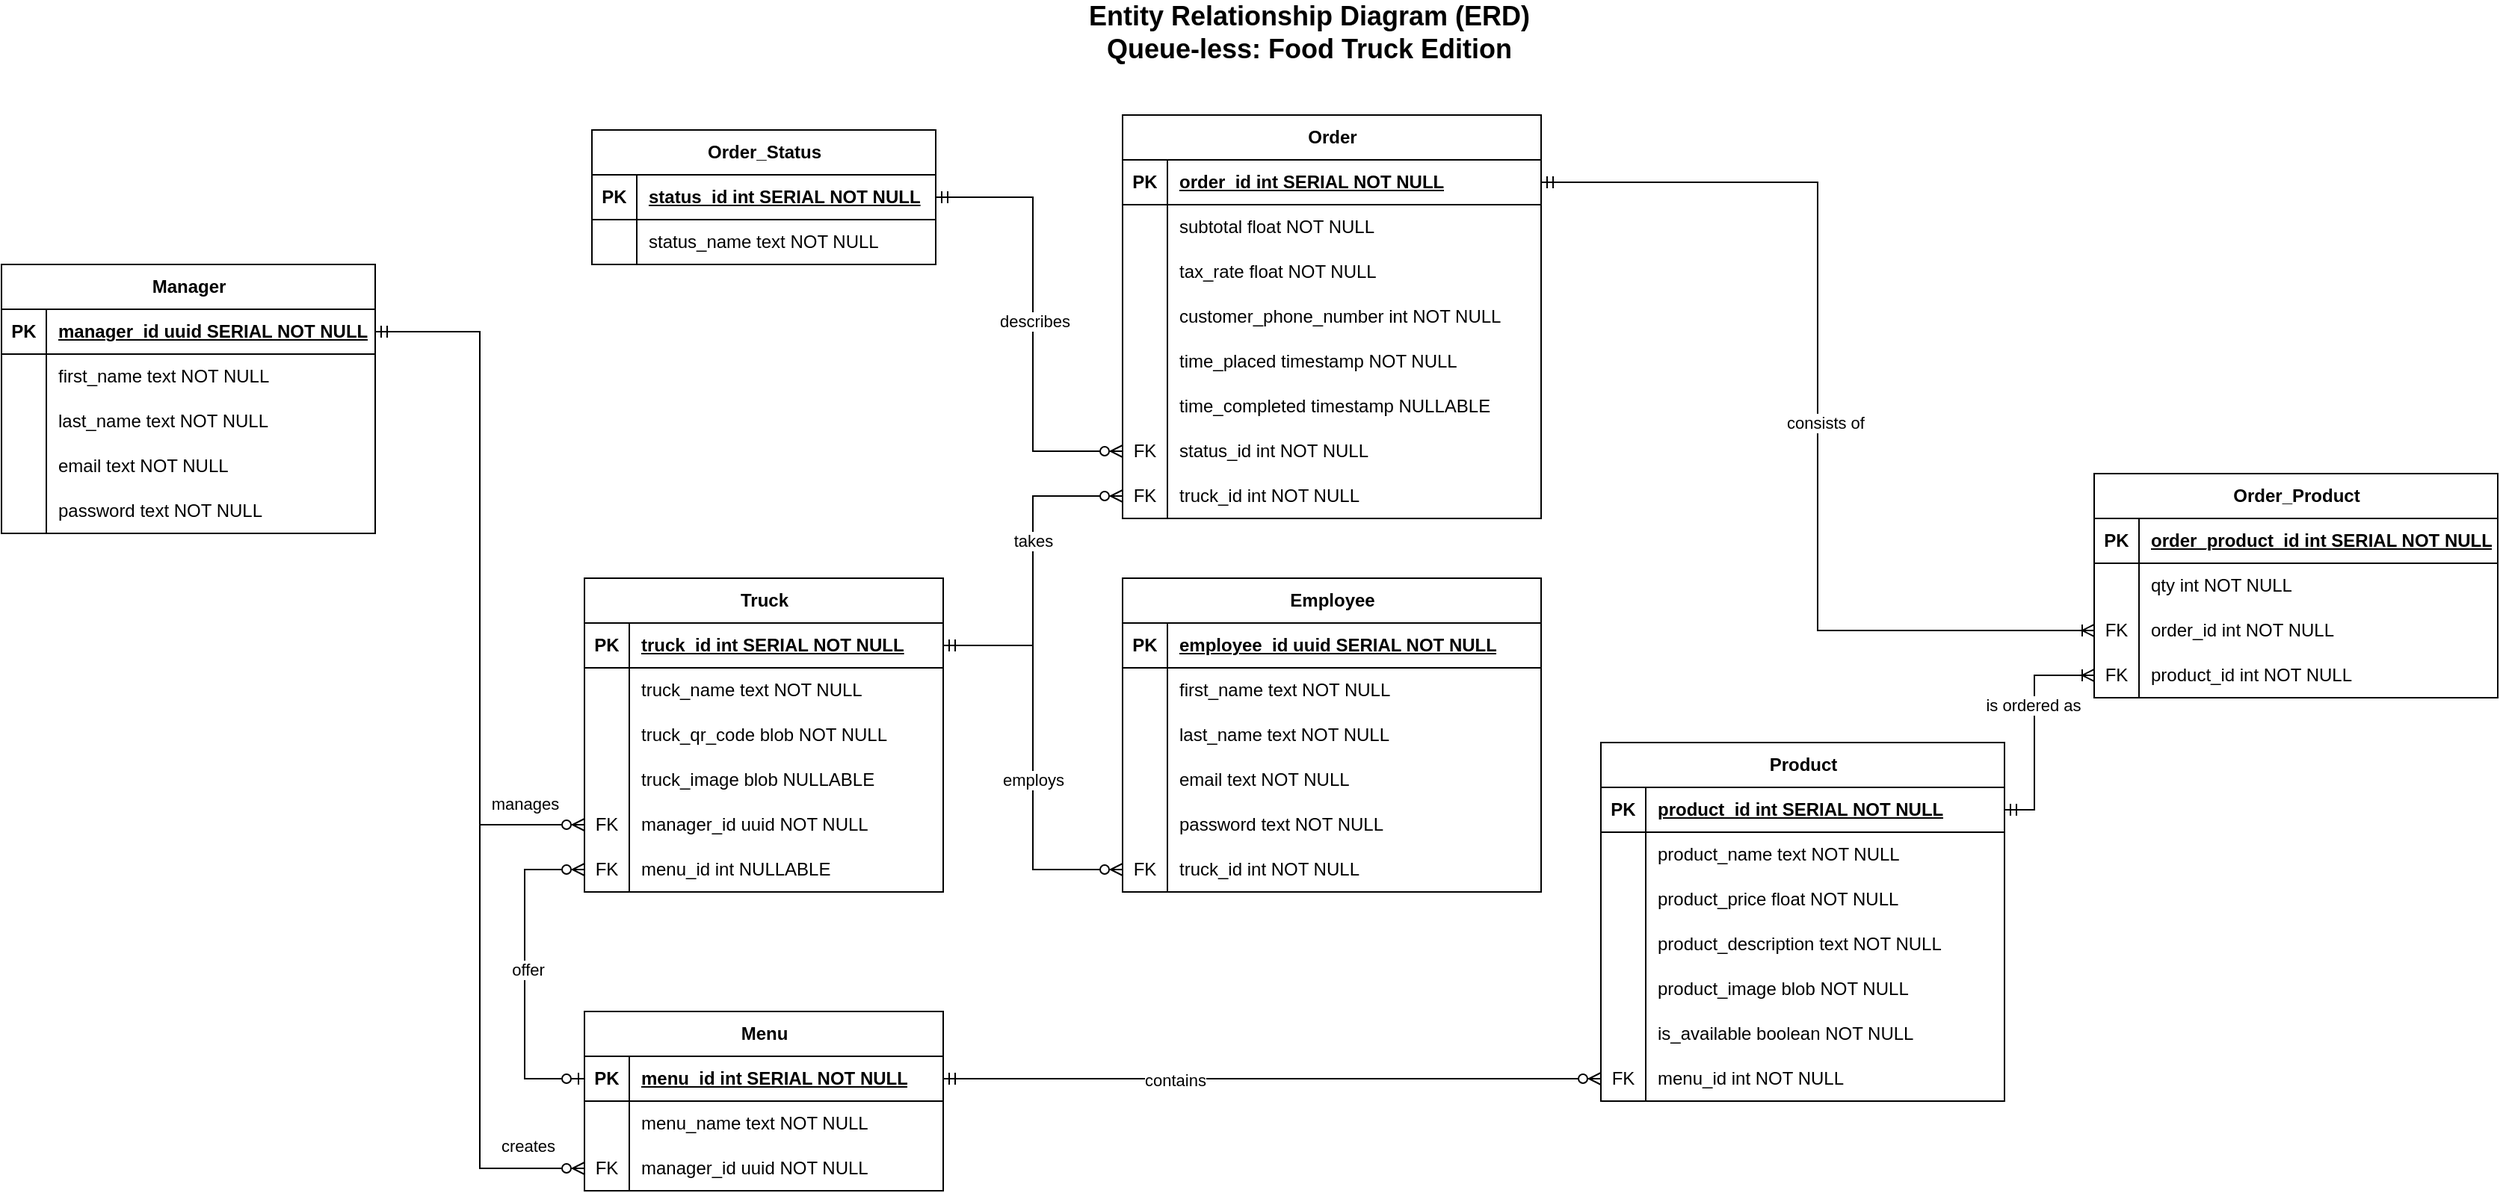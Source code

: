 <mxfile version="26.1.0">
  <diagram name="Page-1" id="91c2gZKChAutTJY_4WgP">
    <mxGraphModel dx="2037" dy="1067" grid="1" gridSize="10" guides="1" tooltips="1" connect="1" arrows="1" fold="1" page="1" pageScale="1" pageWidth="850" pageHeight="1100" math="0" shadow="0">
      <root>
        <mxCell id="0" />
        <mxCell id="1" parent="0" />
        <mxCell id="3mzDIvuT4F_fhsDR2-px-14" value="Truck" style="shape=table;startSize=30;container=1;collapsible=1;childLayout=tableLayout;fixedRows=1;rowLines=0;fontStyle=1;align=center;resizeLast=1;html=1;" parent="1" vertex="1">
          <mxGeometry x="400" y="550" width="240" height="210" as="geometry" />
        </mxCell>
        <mxCell id="3mzDIvuT4F_fhsDR2-px-15" value="" style="shape=tableRow;horizontal=0;startSize=0;swimlaneHead=0;swimlaneBody=0;fillColor=none;collapsible=0;dropTarget=0;points=[[0,0.5],[1,0.5]];portConstraint=eastwest;top=0;left=0;right=0;bottom=1;" parent="3mzDIvuT4F_fhsDR2-px-14" vertex="1">
          <mxGeometry y="30" width="240" height="30" as="geometry" />
        </mxCell>
        <mxCell id="3mzDIvuT4F_fhsDR2-px-16" value="PK" style="shape=partialRectangle;connectable=0;fillColor=none;top=0;left=0;bottom=0;right=0;fontStyle=1;overflow=hidden;whiteSpace=wrap;html=1;" parent="3mzDIvuT4F_fhsDR2-px-15" vertex="1">
          <mxGeometry width="30" height="30" as="geometry">
            <mxRectangle width="30" height="30" as="alternateBounds" />
          </mxGeometry>
        </mxCell>
        <mxCell id="3mzDIvuT4F_fhsDR2-px-17" value="truck_id int SERIAL NOT NULL" style="shape=partialRectangle;connectable=0;fillColor=none;top=0;left=0;bottom=0;right=0;align=left;spacingLeft=6;fontStyle=5;overflow=hidden;whiteSpace=wrap;html=1;" parent="3mzDIvuT4F_fhsDR2-px-15" vertex="1">
          <mxGeometry x="30" width="210" height="30" as="geometry">
            <mxRectangle width="210" height="30" as="alternateBounds" />
          </mxGeometry>
        </mxCell>
        <mxCell id="3mzDIvuT4F_fhsDR2-px-18" value="" style="shape=tableRow;horizontal=0;startSize=0;swimlaneHead=0;swimlaneBody=0;fillColor=none;collapsible=0;dropTarget=0;points=[[0,0.5],[1,0.5]];portConstraint=eastwest;top=0;left=0;right=0;bottom=0;" parent="3mzDIvuT4F_fhsDR2-px-14" vertex="1">
          <mxGeometry y="60" width="240" height="30" as="geometry" />
        </mxCell>
        <mxCell id="3mzDIvuT4F_fhsDR2-px-19" value="" style="shape=partialRectangle;connectable=0;fillColor=none;top=0;left=0;bottom=0;right=0;editable=1;overflow=hidden;whiteSpace=wrap;html=1;" parent="3mzDIvuT4F_fhsDR2-px-18" vertex="1">
          <mxGeometry width="30" height="30" as="geometry">
            <mxRectangle width="30" height="30" as="alternateBounds" />
          </mxGeometry>
        </mxCell>
        <mxCell id="3mzDIvuT4F_fhsDR2-px-20" value="truck_name text NOT NULL" style="shape=partialRectangle;connectable=0;fillColor=none;top=0;left=0;bottom=0;right=0;align=left;spacingLeft=6;overflow=hidden;whiteSpace=wrap;html=1;" parent="3mzDIvuT4F_fhsDR2-px-18" vertex="1">
          <mxGeometry x="30" width="210" height="30" as="geometry">
            <mxRectangle width="210" height="30" as="alternateBounds" />
          </mxGeometry>
        </mxCell>
        <mxCell id="3mzDIvuT4F_fhsDR2-px-82" value="" style="shape=tableRow;horizontal=0;startSize=0;swimlaneHead=0;swimlaneBody=0;fillColor=none;collapsible=0;dropTarget=0;points=[[0,0.5],[1,0.5]];portConstraint=eastwest;top=0;left=0;right=0;bottom=0;" parent="3mzDIvuT4F_fhsDR2-px-14" vertex="1">
          <mxGeometry y="90" width="240" height="30" as="geometry" />
        </mxCell>
        <mxCell id="3mzDIvuT4F_fhsDR2-px-83" value="" style="shape=partialRectangle;connectable=0;fillColor=none;top=0;left=0;bottom=0;right=0;editable=1;overflow=hidden;whiteSpace=wrap;html=1;" parent="3mzDIvuT4F_fhsDR2-px-82" vertex="1">
          <mxGeometry width="30" height="30" as="geometry">
            <mxRectangle width="30" height="30" as="alternateBounds" />
          </mxGeometry>
        </mxCell>
        <mxCell id="3mzDIvuT4F_fhsDR2-px-84" value="truck_qr_code blob NOT NULL" style="shape=partialRectangle;connectable=0;fillColor=none;top=0;left=0;bottom=0;right=0;align=left;spacingLeft=6;overflow=hidden;whiteSpace=wrap;html=1;" parent="3mzDIvuT4F_fhsDR2-px-82" vertex="1">
          <mxGeometry x="30" width="210" height="30" as="geometry">
            <mxRectangle width="210" height="30" as="alternateBounds" />
          </mxGeometry>
        </mxCell>
        <mxCell id="zmfaaBpUQLYilwf-MZ33-50" value="" style="shape=tableRow;horizontal=0;startSize=0;swimlaneHead=0;swimlaneBody=0;fillColor=none;collapsible=0;dropTarget=0;points=[[0,0.5],[1,0.5]];portConstraint=eastwest;top=0;left=0;right=0;bottom=0;" parent="3mzDIvuT4F_fhsDR2-px-14" vertex="1">
          <mxGeometry y="120" width="240" height="30" as="geometry" />
        </mxCell>
        <mxCell id="zmfaaBpUQLYilwf-MZ33-51" value="" style="shape=partialRectangle;connectable=0;fillColor=none;top=0;left=0;bottom=0;right=0;editable=1;overflow=hidden;whiteSpace=wrap;html=1;" parent="zmfaaBpUQLYilwf-MZ33-50" vertex="1">
          <mxGeometry width="30" height="30" as="geometry">
            <mxRectangle width="30" height="30" as="alternateBounds" />
          </mxGeometry>
        </mxCell>
        <mxCell id="zmfaaBpUQLYilwf-MZ33-52" value="truck_image blob NULLABLE" style="shape=partialRectangle;connectable=0;fillColor=none;top=0;left=0;bottom=0;right=0;align=left;spacingLeft=6;overflow=hidden;whiteSpace=wrap;html=1;" parent="zmfaaBpUQLYilwf-MZ33-50" vertex="1">
          <mxGeometry x="30" width="210" height="30" as="geometry">
            <mxRectangle width="210" height="30" as="alternateBounds" />
          </mxGeometry>
        </mxCell>
        <mxCell id="q2G-GD-9YlQsPo5jNfgu-1" value="" style="shape=tableRow;horizontal=0;startSize=0;swimlaneHead=0;swimlaneBody=0;fillColor=none;collapsible=0;dropTarget=0;points=[[0,0.5],[1,0.5]];portConstraint=eastwest;top=0;left=0;right=0;bottom=0;" parent="3mzDIvuT4F_fhsDR2-px-14" vertex="1">
          <mxGeometry y="150" width="240" height="30" as="geometry" />
        </mxCell>
        <mxCell id="q2G-GD-9YlQsPo5jNfgu-2" value="FK" style="shape=partialRectangle;connectable=0;fillColor=none;top=0;left=0;bottom=0;right=0;editable=1;overflow=hidden;whiteSpace=wrap;html=1;" parent="q2G-GD-9YlQsPo5jNfgu-1" vertex="1">
          <mxGeometry width="30" height="30" as="geometry">
            <mxRectangle width="30" height="30" as="alternateBounds" />
          </mxGeometry>
        </mxCell>
        <mxCell id="q2G-GD-9YlQsPo5jNfgu-3" value="manager_id uuid NOT NULL" style="shape=partialRectangle;connectable=0;fillColor=none;top=0;left=0;bottom=0;right=0;align=left;spacingLeft=6;overflow=hidden;whiteSpace=wrap;html=1;" parent="q2G-GD-9YlQsPo5jNfgu-1" vertex="1">
          <mxGeometry x="30" width="210" height="30" as="geometry">
            <mxRectangle width="210" height="30" as="alternateBounds" />
          </mxGeometry>
        </mxCell>
        <mxCell id="pExcu9bNW6wDUiQ1WOj0-18" value="" style="shape=tableRow;horizontal=0;startSize=0;swimlaneHead=0;swimlaneBody=0;fillColor=none;collapsible=0;dropTarget=0;points=[[0,0.5],[1,0.5]];portConstraint=eastwest;top=0;left=0;right=0;bottom=0;" parent="3mzDIvuT4F_fhsDR2-px-14" vertex="1">
          <mxGeometry y="180" width="240" height="30" as="geometry" />
        </mxCell>
        <mxCell id="pExcu9bNW6wDUiQ1WOj0-19" value="FK" style="shape=partialRectangle;connectable=0;fillColor=none;top=0;left=0;bottom=0;right=0;editable=1;overflow=hidden;whiteSpace=wrap;html=1;" parent="pExcu9bNW6wDUiQ1WOj0-18" vertex="1">
          <mxGeometry width="30" height="30" as="geometry">
            <mxRectangle width="30" height="30" as="alternateBounds" />
          </mxGeometry>
        </mxCell>
        <mxCell id="pExcu9bNW6wDUiQ1WOj0-20" value="menu_id int NULLABLE" style="shape=partialRectangle;connectable=0;fillColor=none;top=0;left=0;bottom=0;right=0;align=left;spacingLeft=6;overflow=hidden;whiteSpace=wrap;html=1;" parent="pExcu9bNW6wDUiQ1WOj0-18" vertex="1">
          <mxGeometry x="30" width="210" height="30" as="geometry">
            <mxRectangle width="210" height="30" as="alternateBounds" />
          </mxGeometry>
        </mxCell>
        <mxCell id="3mzDIvuT4F_fhsDR2-px-27" value="Manager" style="shape=table;startSize=30;container=1;collapsible=1;childLayout=tableLayout;fixedRows=1;rowLines=0;fontStyle=1;align=center;resizeLast=1;html=1;" parent="1" vertex="1">
          <mxGeometry x="10" y="340" width="250" height="180" as="geometry" />
        </mxCell>
        <mxCell id="3mzDIvuT4F_fhsDR2-px-28" value="" style="shape=tableRow;horizontal=0;startSize=0;swimlaneHead=0;swimlaneBody=0;fillColor=none;collapsible=0;dropTarget=0;points=[[0,0.5],[1,0.5]];portConstraint=eastwest;top=0;left=0;right=0;bottom=1;" parent="3mzDIvuT4F_fhsDR2-px-27" vertex="1">
          <mxGeometry y="30" width="250" height="30" as="geometry" />
        </mxCell>
        <mxCell id="3mzDIvuT4F_fhsDR2-px-29" value="PK" style="shape=partialRectangle;connectable=0;fillColor=none;top=0;left=0;bottom=0;right=0;fontStyle=1;overflow=hidden;whiteSpace=wrap;html=1;" parent="3mzDIvuT4F_fhsDR2-px-28" vertex="1">
          <mxGeometry width="30" height="30" as="geometry">
            <mxRectangle width="30" height="30" as="alternateBounds" />
          </mxGeometry>
        </mxCell>
        <mxCell id="3mzDIvuT4F_fhsDR2-px-30" value="manager_id uuid SERIAL NOT NULL" style="shape=partialRectangle;connectable=0;fillColor=none;top=0;left=0;bottom=0;right=0;align=left;spacingLeft=6;fontStyle=5;overflow=hidden;whiteSpace=wrap;html=1;" parent="3mzDIvuT4F_fhsDR2-px-28" vertex="1">
          <mxGeometry x="30" width="220" height="30" as="geometry">
            <mxRectangle width="220" height="30" as="alternateBounds" />
          </mxGeometry>
        </mxCell>
        <mxCell id="3mzDIvuT4F_fhsDR2-px-31" value="" style="shape=tableRow;horizontal=0;startSize=0;swimlaneHead=0;swimlaneBody=0;fillColor=none;collapsible=0;dropTarget=0;points=[[0,0.5],[1,0.5]];portConstraint=eastwest;top=0;left=0;right=0;bottom=0;" parent="3mzDIvuT4F_fhsDR2-px-27" vertex="1">
          <mxGeometry y="60" width="250" height="30" as="geometry" />
        </mxCell>
        <mxCell id="3mzDIvuT4F_fhsDR2-px-32" value="" style="shape=partialRectangle;connectable=0;fillColor=none;top=0;left=0;bottom=0;right=0;editable=1;overflow=hidden;whiteSpace=wrap;html=1;" parent="3mzDIvuT4F_fhsDR2-px-31" vertex="1">
          <mxGeometry width="30" height="30" as="geometry">
            <mxRectangle width="30" height="30" as="alternateBounds" />
          </mxGeometry>
        </mxCell>
        <mxCell id="3mzDIvuT4F_fhsDR2-px-33" value="first_name text NOT NULL" style="shape=partialRectangle;connectable=0;fillColor=none;top=0;left=0;bottom=0;right=0;align=left;spacingLeft=6;overflow=hidden;whiteSpace=wrap;html=1;" parent="3mzDIvuT4F_fhsDR2-px-31" vertex="1">
          <mxGeometry x="30" width="220" height="30" as="geometry">
            <mxRectangle width="220" height="30" as="alternateBounds" />
          </mxGeometry>
        </mxCell>
        <mxCell id="zmfaaBpUQLYilwf-MZ33-10" value="" style="shape=tableRow;horizontal=0;startSize=0;swimlaneHead=0;swimlaneBody=0;fillColor=none;collapsible=0;dropTarget=0;points=[[0,0.5],[1,0.5]];portConstraint=eastwest;top=0;left=0;right=0;bottom=0;" parent="3mzDIvuT4F_fhsDR2-px-27" vertex="1">
          <mxGeometry y="90" width="250" height="30" as="geometry" />
        </mxCell>
        <mxCell id="zmfaaBpUQLYilwf-MZ33-11" value="" style="shape=partialRectangle;connectable=0;fillColor=none;top=0;left=0;bottom=0;right=0;editable=1;overflow=hidden;whiteSpace=wrap;html=1;" parent="zmfaaBpUQLYilwf-MZ33-10" vertex="1">
          <mxGeometry width="30" height="30" as="geometry">
            <mxRectangle width="30" height="30" as="alternateBounds" />
          </mxGeometry>
        </mxCell>
        <mxCell id="zmfaaBpUQLYilwf-MZ33-12" value="last_name text NOT NULL" style="shape=partialRectangle;connectable=0;fillColor=none;top=0;left=0;bottom=0;right=0;align=left;spacingLeft=6;overflow=hidden;whiteSpace=wrap;html=1;" parent="zmfaaBpUQLYilwf-MZ33-10" vertex="1">
          <mxGeometry x="30" width="220" height="30" as="geometry">
            <mxRectangle width="220" height="30" as="alternateBounds" />
          </mxGeometry>
        </mxCell>
        <mxCell id="HKvxVwIUimyPJOGSvZdL-1" value="" style="shape=tableRow;horizontal=0;startSize=0;swimlaneHead=0;swimlaneBody=0;fillColor=none;collapsible=0;dropTarget=0;points=[[0,0.5],[1,0.5]];portConstraint=eastwest;top=0;left=0;right=0;bottom=0;" parent="3mzDIvuT4F_fhsDR2-px-27" vertex="1">
          <mxGeometry y="120" width="250" height="30" as="geometry" />
        </mxCell>
        <mxCell id="HKvxVwIUimyPJOGSvZdL-2" value="" style="shape=partialRectangle;connectable=0;fillColor=none;top=0;left=0;bottom=0;right=0;editable=1;overflow=hidden;whiteSpace=wrap;html=1;" parent="HKvxVwIUimyPJOGSvZdL-1" vertex="1">
          <mxGeometry width="30" height="30" as="geometry">
            <mxRectangle width="30" height="30" as="alternateBounds" />
          </mxGeometry>
        </mxCell>
        <mxCell id="HKvxVwIUimyPJOGSvZdL-3" value="email text NOT NULL" style="shape=partialRectangle;connectable=0;fillColor=none;top=0;left=0;bottom=0;right=0;align=left;spacingLeft=6;overflow=hidden;whiteSpace=wrap;html=1;" parent="HKvxVwIUimyPJOGSvZdL-1" vertex="1">
          <mxGeometry x="30" width="220" height="30" as="geometry">
            <mxRectangle width="220" height="30" as="alternateBounds" />
          </mxGeometry>
        </mxCell>
        <mxCell id="HKvxVwIUimyPJOGSvZdL-4" value="" style="shape=tableRow;horizontal=0;startSize=0;swimlaneHead=0;swimlaneBody=0;fillColor=none;collapsible=0;dropTarget=0;points=[[0,0.5],[1,0.5]];portConstraint=eastwest;top=0;left=0;right=0;bottom=0;" parent="3mzDIvuT4F_fhsDR2-px-27" vertex="1">
          <mxGeometry y="150" width="250" height="30" as="geometry" />
        </mxCell>
        <mxCell id="HKvxVwIUimyPJOGSvZdL-5" value="" style="shape=partialRectangle;connectable=0;fillColor=none;top=0;left=0;bottom=0;right=0;editable=1;overflow=hidden;whiteSpace=wrap;html=1;" parent="HKvxVwIUimyPJOGSvZdL-4" vertex="1">
          <mxGeometry width="30" height="30" as="geometry">
            <mxRectangle width="30" height="30" as="alternateBounds" />
          </mxGeometry>
        </mxCell>
        <mxCell id="HKvxVwIUimyPJOGSvZdL-6" value="password text NOT NULL" style="shape=partialRectangle;connectable=0;fillColor=none;top=0;left=0;bottom=0;right=0;align=left;spacingLeft=6;overflow=hidden;whiteSpace=wrap;html=1;" parent="HKvxVwIUimyPJOGSvZdL-4" vertex="1">
          <mxGeometry x="30" width="220" height="30" as="geometry">
            <mxRectangle width="220" height="30" as="alternateBounds" />
          </mxGeometry>
        </mxCell>
        <mxCell id="3mzDIvuT4F_fhsDR2-px-40" value="Menu" style="shape=table;startSize=30;container=1;collapsible=1;childLayout=tableLayout;fixedRows=1;rowLines=0;fontStyle=1;align=center;resizeLast=1;html=1;" parent="1" vertex="1">
          <mxGeometry x="400" y="840" width="240" height="120" as="geometry" />
        </mxCell>
        <mxCell id="3mzDIvuT4F_fhsDR2-px-41" value="" style="shape=tableRow;horizontal=0;startSize=0;swimlaneHead=0;swimlaneBody=0;fillColor=none;collapsible=0;dropTarget=0;points=[[0,0.5],[1,0.5]];portConstraint=eastwest;top=0;left=0;right=0;bottom=1;" parent="3mzDIvuT4F_fhsDR2-px-40" vertex="1">
          <mxGeometry y="30" width="240" height="30" as="geometry" />
        </mxCell>
        <mxCell id="3mzDIvuT4F_fhsDR2-px-42" value="PK" style="shape=partialRectangle;connectable=0;fillColor=none;top=0;left=0;bottom=0;right=0;fontStyle=1;overflow=hidden;whiteSpace=wrap;html=1;" parent="3mzDIvuT4F_fhsDR2-px-41" vertex="1">
          <mxGeometry width="30" height="30" as="geometry">
            <mxRectangle width="30" height="30" as="alternateBounds" />
          </mxGeometry>
        </mxCell>
        <mxCell id="3mzDIvuT4F_fhsDR2-px-43" value="menu_id int SERIAL NOT NULL" style="shape=partialRectangle;connectable=0;fillColor=none;top=0;left=0;bottom=0;right=0;align=left;spacingLeft=6;fontStyle=5;overflow=hidden;whiteSpace=wrap;html=1;" parent="3mzDIvuT4F_fhsDR2-px-41" vertex="1">
          <mxGeometry x="30" width="210" height="30" as="geometry">
            <mxRectangle width="210" height="30" as="alternateBounds" />
          </mxGeometry>
        </mxCell>
        <mxCell id="3mzDIvuT4F_fhsDR2-px-44" value="" style="shape=tableRow;horizontal=0;startSize=0;swimlaneHead=0;swimlaneBody=0;fillColor=none;collapsible=0;dropTarget=0;points=[[0,0.5],[1,0.5]];portConstraint=eastwest;top=0;left=0;right=0;bottom=0;" parent="3mzDIvuT4F_fhsDR2-px-40" vertex="1">
          <mxGeometry y="60" width="240" height="30" as="geometry" />
        </mxCell>
        <mxCell id="3mzDIvuT4F_fhsDR2-px-45" value="" style="shape=partialRectangle;connectable=0;fillColor=none;top=0;left=0;bottom=0;right=0;editable=1;overflow=hidden;whiteSpace=wrap;html=1;" parent="3mzDIvuT4F_fhsDR2-px-44" vertex="1">
          <mxGeometry width="30" height="30" as="geometry">
            <mxRectangle width="30" height="30" as="alternateBounds" />
          </mxGeometry>
        </mxCell>
        <mxCell id="3mzDIvuT4F_fhsDR2-px-46" value="menu_name text NOT NULL" style="shape=partialRectangle;connectable=0;fillColor=none;top=0;left=0;bottom=0;right=0;align=left;spacingLeft=6;overflow=hidden;whiteSpace=wrap;html=1;" parent="3mzDIvuT4F_fhsDR2-px-44" vertex="1">
          <mxGeometry x="30" width="210" height="30" as="geometry">
            <mxRectangle width="210" height="30" as="alternateBounds" />
          </mxGeometry>
        </mxCell>
        <mxCell id="pExcu9bNW6wDUiQ1WOj0-24" value="" style="shape=tableRow;horizontal=0;startSize=0;swimlaneHead=0;swimlaneBody=0;fillColor=none;collapsible=0;dropTarget=0;points=[[0,0.5],[1,0.5]];portConstraint=eastwest;top=0;left=0;right=0;bottom=0;" parent="3mzDIvuT4F_fhsDR2-px-40" vertex="1">
          <mxGeometry y="90" width="240" height="30" as="geometry" />
        </mxCell>
        <mxCell id="pExcu9bNW6wDUiQ1WOj0-25" value="FK" style="shape=partialRectangle;connectable=0;fillColor=none;top=0;left=0;bottom=0;right=0;editable=1;overflow=hidden;whiteSpace=wrap;html=1;" parent="pExcu9bNW6wDUiQ1WOj0-24" vertex="1">
          <mxGeometry width="30" height="30" as="geometry">
            <mxRectangle width="30" height="30" as="alternateBounds" />
          </mxGeometry>
        </mxCell>
        <mxCell id="pExcu9bNW6wDUiQ1WOj0-26" value="manager_id uuid NOT NULL" style="shape=partialRectangle;connectable=0;fillColor=none;top=0;left=0;bottom=0;right=0;align=left;spacingLeft=6;overflow=hidden;whiteSpace=wrap;html=1;" parent="pExcu9bNW6wDUiQ1WOj0-24" vertex="1">
          <mxGeometry x="30" width="210" height="30" as="geometry">
            <mxRectangle width="210" height="30" as="alternateBounds" />
          </mxGeometry>
        </mxCell>
        <mxCell id="3mzDIvuT4F_fhsDR2-px-53" value="Order" style="shape=table;startSize=30;container=1;collapsible=1;childLayout=tableLayout;fixedRows=1;rowLines=0;fontStyle=1;align=center;resizeLast=1;html=1;" parent="1" vertex="1">
          <mxGeometry x="760" y="240" width="280" height="270" as="geometry" />
        </mxCell>
        <mxCell id="3mzDIvuT4F_fhsDR2-px-54" value="" style="shape=tableRow;horizontal=0;startSize=0;swimlaneHead=0;swimlaneBody=0;fillColor=none;collapsible=0;dropTarget=0;points=[[0,0.5],[1,0.5]];portConstraint=eastwest;top=0;left=0;right=0;bottom=1;" parent="3mzDIvuT4F_fhsDR2-px-53" vertex="1">
          <mxGeometry y="30" width="280" height="30" as="geometry" />
        </mxCell>
        <mxCell id="3mzDIvuT4F_fhsDR2-px-55" value="PK" style="shape=partialRectangle;connectable=0;fillColor=none;top=0;left=0;bottom=0;right=0;fontStyle=1;overflow=hidden;whiteSpace=wrap;html=1;" parent="3mzDIvuT4F_fhsDR2-px-54" vertex="1">
          <mxGeometry width="30" height="30" as="geometry">
            <mxRectangle width="30" height="30" as="alternateBounds" />
          </mxGeometry>
        </mxCell>
        <mxCell id="3mzDIvuT4F_fhsDR2-px-56" value="order_id int SERIAL NOT NULL" style="shape=partialRectangle;connectable=0;fillColor=none;top=0;left=0;bottom=0;right=0;align=left;spacingLeft=6;fontStyle=5;overflow=hidden;whiteSpace=wrap;html=1;" parent="3mzDIvuT4F_fhsDR2-px-54" vertex="1">
          <mxGeometry x="30" width="250" height="30" as="geometry">
            <mxRectangle width="250" height="30" as="alternateBounds" />
          </mxGeometry>
        </mxCell>
        <mxCell id="3mzDIvuT4F_fhsDR2-px-57" value="" style="shape=tableRow;horizontal=0;startSize=0;swimlaneHead=0;swimlaneBody=0;fillColor=none;collapsible=0;dropTarget=0;points=[[0,0.5],[1,0.5]];portConstraint=eastwest;top=0;left=0;right=0;bottom=0;" parent="3mzDIvuT4F_fhsDR2-px-53" vertex="1">
          <mxGeometry y="60" width="280" height="30" as="geometry" />
        </mxCell>
        <mxCell id="3mzDIvuT4F_fhsDR2-px-58" value="" style="shape=partialRectangle;connectable=0;fillColor=none;top=0;left=0;bottom=0;right=0;editable=1;overflow=hidden;whiteSpace=wrap;html=1;" parent="3mzDIvuT4F_fhsDR2-px-57" vertex="1">
          <mxGeometry width="30" height="30" as="geometry">
            <mxRectangle width="30" height="30" as="alternateBounds" />
          </mxGeometry>
        </mxCell>
        <mxCell id="3mzDIvuT4F_fhsDR2-px-59" value="subtotal float NOT NULL" style="shape=partialRectangle;connectable=0;fillColor=none;top=0;left=0;bottom=0;right=0;align=left;spacingLeft=6;overflow=hidden;whiteSpace=wrap;html=1;" parent="3mzDIvuT4F_fhsDR2-px-57" vertex="1">
          <mxGeometry x="30" width="250" height="30" as="geometry">
            <mxRectangle width="250" height="30" as="alternateBounds" />
          </mxGeometry>
        </mxCell>
        <mxCell id="3mzDIvuT4F_fhsDR2-px-63" value="" style="shape=tableRow;horizontal=0;startSize=0;swimlaneHead=0;swimlaneBody=0;fillColor=none;collapsible=0;dropTarget=0;points=[[0,0.5],[1,0.5]];portConstraint=eastwest;top=0;left=0;right=0;bottom=0;" parent="3mzDIvuT4F_fhsDR2-px-53" vertex="1">
          <mxGeometry y="90" width="280" height="30" as="geometry" />
        </mxCell>
        <mxCell id="3mzDIvuT4F_fhsDR2-px-64" value="" style="shape=partialRectangle;connectable=0;fillColor=none;top=0;left=0;bottom=0;right=0;editable=1;overflow=hidden;whiteSpace=wrap;html=1;" parent="3mzDIvuT4F_fhsDR2-px-63" vertex="1">
          <mxGeometry width="30" height="30" as="geometry">
            <mxRectangle width="30" height="30" as="alternateBounds" />
          </mxGeometry>
        </mxCell>
        <mxCell id="3mzDIvuT4F_fhsDR2-px-65" value="tax_rate float NOT NULL" style="shape=partialRectangle;connectable=0;fillColor=none;top=0;left=0;bottom=0;right=0;align=left;spacingLeft=6;overflow=hidden;whiteSpace=wrap;html=1;" parent="3mzDIvuT4F_fhsDR2-px-63" vertex="1">
          <mxGeometry x="30" width="250" height="30" as="geometry">
            <mxRectangle width="250" height="30" as="alternateBounds" />
          </mxGeometry>
        </mxCell>
        <mxCell id="zmfaaBpUQLYilwf-MZ33-4" value="" style="shape=tableRow;horizontal=0;startSize=0;swimlaneHead=0;swimlaneBody=0;fillColor=none;collapsible=0;dropTarget=0;points=[[0,0.5],[1,0.5]];portConstraint=eastwest;top=0;left=0;right=0;bottom=0;" parent="3mzDIvuT4F_fhsDR2-px-53" vertex="1">
          <mxGeometry y="120" width="280" height="30" as="geometry" />
        </mxCell>
        <mxCell id="zmfaaBpUQLYilwf-MZ33-5" value="" style="shape=partialRectangle;connectable=0;fillColor=none;top=0;left=0;bottom=0;right=0;editable=1;overflow=hidden;whiteSpace=wrap;html=1;" parent="zmfaaBpUQLYilwf-MZ33-4" vertex="1">
          <mxGeometry width="30" height="30" as="geometry">
            <mxRectangle width="30" height="30" as="alternateBounds" />
          </mxGeometry>
        </mxCell>
        <mxCell id="zmfaaBpUQLYilwf-MZ33-6" value="customer_phone_number int NOT NULL" style="shape=partialRectangle;connectable=0;fillColor=none;top=0;left=0;bottom=0;right=0;align=left;spacingLeft=6;overflow=hidden;whiteSpace=wrap;html=1;" parent="zmfaaBpUQLYilwf-MZ33-4" vertex="1">
          <mxGeometry x="30" width="250" height="30" as="geometry">
            <mxRectangle width="250" height="30" as="alternateBounds" />
          </mxGeometry>
        </mxCell>
        <mxCell id="zmfaaBpUQLYilwf-MZ33-7" value="" style="shape=tableRow;horizontal=0;startSize=0;swimlaneHead=0;swimlaneBody=0;fillColor=none;collapsible=0;dropTarget=0;points=[[0,0.5],[1,0.5]];portConstraint=eastwest;top=0;left=0;right=0;bottom=0;" parent="3mzDIvuT4F_fhsDR2-px-53" vertex="1">
          <mxGeometry y="150" width="280" height="30" as="geometry" />
        </mxCell>
        <mxCell id="zmfaaBpUQLYilwf-MZ33-8" value="" style="shape=partialRectangle;connectable=0;fillColor=none;top=0;left=0;bottom=0;right=0;editable=1;overflow=hidden;whiteSpace=wrap;html=1;" parent="zmfaaBpUQLYilwf-MZ33-7" vertex="1">
          <mxGeometry width="30" height="30" as="geometry">
            <mxRectangle width="30" height="30" as="alternateBounds" />
          </mxGeometry>
        </mxCell>
        <mxCell id="zmfaaBpUQLYilwf-MZ33-9" value="time_placed timestamp NOT NULL" style="shape=partialRectangle;connectable=0;fillColor=none;top=0;left=0;bottom=0;right=0;align=left;spacingLeft=6;overflow=hidden;whiteSpace=wrap;html=1;" parent="zmfaaBpUQLYilwf-MZ33-7" vertex="1">
          <mxGeometry x="30" width="250" height="30" as="geometry">
            <mxRectangle width="250" height="30" as="alternateBounds" />
          </mxGeometry>
        </mxCell>
        <mxCell id="zmfaaBpUQLYilwf-MZ33-40" value="" style="shape=tableRow;horizontal=0;startSize=0;swimlaneHead=0;swimlaneBody=0;fillColor=none;collapsible=0;dropTarget=0;points=[[0,0.5],[1,0.5]];portConstraint=eastwest;top=0;left=0;right=0;bottom=0;" parent="3mzDIvuT4F_fhsDR2-px-53" vertex="1">
          <mxGeometry y="180" width="280" height="30" as="geometry" />
        </mxCell>
        <mxCell id="zmfaaBpUQLYilwf-MZ33-41" value="" style="shape=partialRectangle;connectable=0;fillColor=none;top=0;left=0;bottom=0;right=0;editable=1;overflow=hidden;whiteSpace=wrap;html=1;" parent="zmfaaBpUQLYilwf-MZ33-40" vertex="1">
          <mxGeometry width="30" height="30" as="geometry">
            <mxRectangle width="30" height="30" as="alternateBounds" />
          </mxGeometry>
        </mxCell>
        <mxCell id="zmfaaBpUQLYilwf-MZ33-42" value="time_completed timestamp NULLABLE" style="shape=partialRectangle;connectable=0;fillColor=none;top=0;left=0;bottom=0;right=0;align=left;spacingLeft=6;overflow=hidden;whiteSpace=wrap;html=1;" parent="zmfaaBpUQLYilwf-MZ33-40" vertex="1">
          <mxGeometry x="30" width="250" height="30" as="geometry">
            <mxRectangle width="250" height="30" as="alternateBounds" />
          </mxGeometry>
        </mxCell>
        <mxCell id="pExcu9bNW6wDUiQ1WOj0-21" value="" style="shape=tableRow;horizontal=0;startSize=0;swimlaneHead=0;swimlaneBody=0;fillColor=none;collapsible=0;dropTarget=0;points=[[0,0.5],[1,0.5]];portConstraint=eastwest;top=0;left=0;right=0;bottom=0;" parent="3mzDIvuT4F_fhsDR2-px-53" vertex="1">
          <mxGeometry y="210" width="280" height="30" as="geometry" />
        </mxCell>
        <mxCell id="pExcu9bNW6wDUiQ1WOj0-22" value="FK" style="shape=partialRectangle;connectable=0;fillColor=none;top=0;left=0;bottom=0;right=0;editable=1;overflow=hidden;whiteSpace=wrap;html=1;" parent="pExcu9bNW6wDUiQ1WOj0-21" vertex="1">
          <mxGeometry width="30" height="30" as="geometry">
            <mxRectangle width="30" height="30" as="alternateBounds" />
          </mxGeometry>
        </mxCell>
        <mxCell id="pExcu9bNW6wDUiQ1WOj0-23" value="status_id int NOT NULL" style="shape=partialRectangle;connectable=0;fillColor=none;top=0;left=0;bottom=0;right=0;align=left;spacingLeft=6;overflow=hidden;whiteSpace=wrap;html=1;" parent="pExcu9bNW6wDUiQ1WOj0-21" vertex="1">
          <mxGeometry x="30" width="250" height="30" as="geometry">
            <mxRectangle width="250" height="30" as="alternateBounds" />
          </mxGeometry>
        </mxCell>
        <mxCell id="Bd7FDQlKe1JG8Dho9AaB-4" value="" style="shape=tableRow;horizontal=0;startSize=0;swimlaneHead=0;swimlaneBody=0;fillColor=none;collapsible=0;dropTarget=0;points=[[0,0.5],[1,0.5]];portConstraint=eastwest;top=0;left=0;right=0;bottom=0;" vertex="1" parent="3mzDIvuT4F_fhsDR2-px-53">
          <mxGeometry y="240" width="280" height="30" as="geometry" />
        </mxCell>
        <mxCell id="Bd7FDQlKe1JG8Dho9AaB-5" value="FK" style="shape=partialRectangle;connectable=0;fillColor=none;top=0;left=0;bottom=0;right=0;editable=1;overflow=hidden;whiteSpace=wrap;html=1;" vertex="1" parent="Bd7FDQlKe1JG8Dho9AaB-4">
          <mxGeometry width="30" height="30" as="geometry">
            <mxRectangle width="30" height="30" as="alternateBounds" />
          </mxGeometry>
        </mxCell>
        <mxCell id="Bd7FDQlKe1JG8Dho9AaB-6" value="truck_id int NOT NULL" style="shape=partialRectangle;connectable=0;fillColor=none;top=0;left=0;bottom=0;right=0;align=left;spacingLeft=6;overflow=hidden;whiteSpace=wrap;html=1;" vertex="1" parent="Bd7FDQlKe1JG8Dho9AaB-4">
          <mxGeometry x="30" width="250" height="30" as="geometry">
            <mxRectangle width="250" height="30" as="alternateBounds" />
          </mxGeometry>
        </mxCell>
        <mxCell id="3mzDIvuT4F_fhsDR2-px-66" value="Product" style="shape=table;startSize=30;container=1;collapsible=1;childLayout=tableLayout;fixedRows=1;rowLines=0;fontStyle=1;align=center;resizeLast=1;html=1;" parent="1" vertex="1">
          <mxGeometry x="1080" y="660" width="270" height="240" as="geometry" />
        </mxCell>
        <mxCell id="3mzDIvuT4F_fhsDR2-px-67" value="" style="shape=tableRow;horizontal=0;startSize=0;swimlaneHead=0;swimlaneBody=0;fillColor=none;collapsible=0;dropTarget=0;points=[[0,0.5],[1,0.5]];portConstraint=eastwest;top=0;left=0;right=0;bottom=1;" parent="3mzDIvuT4F_fhsDR2-px-66" vertex="1">
          <mxGeometry y="30" width="270" height="30" as="geometry" />
        </mxCell>
        <mxCell id="3mzDIvuT4F_fhsDR2-px-68" value="PK" style="shape=partialRectangle;connectable=0;fillColor=none;top=0;left=0;bottom=0;right=0;fontStyle=1;overflow=hidden;whiteSpace=wrap;html=1;" parent="3mzDIvuT4F_fhsDR2-px-67" vertex="1">
          <mxGeometry width="30" height="30" as="geometry">
            <mxRectangle width="30" height="30" as="alternateBounds" />
          </mxGeometry>
        </mxCell>
        <mxCell id="3mzDIvuT4F_fhsDR2-px-69" value="product_id int SERIAL NOT NULL" style="shape=partialRectangle;connectable=0;fillColor=none;top=0;left=0;bottom=0;right=0;align=left;spacingLeft=6;fontStyle=5;overflow=hidden;whiteSpace=wrap;html=1;" parent="3mzDIvuT4F_fhsDR2-px-67" vertex="1">
          <mxGeometry x="30" width="240" height="30" as="geometry">
            <mxRectangle width="240" height="30" as="alternateBounds" />
          </mxGeometry>
        </mxCell>
        <mxCell id="3mzDIvuT4F_fhsDR2-px-70" value="" style="shape=tableRow;horizontal=0;startSize=0;swimlaneHead=0;swimlaneBody=0;fillColor=none;collapsible=0;dropTarget=0;points=[[0,0.5],[1,0.5]];portConstraint=eastwest;top=0;left=0;right=0;bottom=0;" parent="3mzDIvuT4F_fhsDR2-px-66" vertex="1">
          <mxGeometry y="60" width="270" height="30" as="geometry" />
        </mxCell>
        <mxCell id="3mzDIvuT4F_fhsDR2-px-71" value="" style="shape=partialRectangle;connectable=0;fillColor=none;top=0;left=0;bottom=0;right=0;editable=1;overflow=hidden;whiteSpace=wrap;html=1;" parent="3mzDIvuT4F_fhsDR2-px-70" vertex="1">
          <mxGeometry width="30" height="30" as="geometry">
            <mxRectangle width="30" height="30" as="alternateBounds" />
          </mxGeometry>
        </mxCell>
        <mxCell id="3mzDIvuT4F_fhsDR2-px-72" value="product_name text NOT NULL" style="shape=partialRectangle;connectable=0;fillColor=none;top=0;left=0;bottom=0;right=0;align=left;spacingLeft=6;overflow=hidden;whiteSpace=wrap;html=1;" parent="3mzDIvuT4F_fhsDR2-px-70" vertex="1">
          <mxGeometry x="30" width="240" height="30" as="geometry">
            <mxRectangle width="240" height="30" as="alternateBounds" />
          </mxGeometry>
        </mxCell>
        <mxCell id="3mzDIvuT4F_fhsDR2-px-73" value="" style="shape=tableRow;horizontal=0;startSize=0;swimlaneHead=0;swimlaneBody=0;fillColor=none;collapsible=0;dropTarget=0;points=[[0,0.5],[1,0.5]];portConstraint=eastwest;top=0;left=0;right=0;bottom=0;" parent="3mzDIvuT4F_fhsDR2-px-66" vertex="1">
          <mxGeometry y="90" width="270" height="30" as="geometry" />
        </mxCell>
        <mxCell id="3mzDIvuT4F_fhsDR2-px-74" value="" style="shape=partialRectangle;connectable=0;fillColor=none;top=0;left=0;bottom=0;right=0;editable=1;overflow=hidden;whiteSpace=wrap;html=1;" parent="3mzDIvuT4F_fhsDR2-px-73" vertex="1">
          <mxGeometry width="30" height="30" as="geometry">
            <mxRectangle width="30" height="30" as="alternateBounds" />
          </mxGeometry>
        </mxCell>
        <mxCell id="3mzDIvuT4F_fhsDR2-px-75" value="product_price float NOT NULL" style="shape=partialRectangle;connectable=0;fillColor=none;top=0;left=0;bottom=0;right=0;align=left;spacingLeft=6;overflow=hidden;whiteSpace=wrap;html=1;" parent="3mzDIvuT4F_fhsDR2-px-73" vertex="1">
          <mxGeometry x="30" width="240" height="30" as="geometry">
            <mxRectangle width="240" height="30" as="alternateBounds" />
          </mxGeometry>
        </mxCell>
        <mxCell id="3mzDIvuT4F_fhsDR2-px-76" value="" style="shape=tableRow;horizontal=0;startSize=0;swimlaneHead=0;swimlaneBody=0;fillColor=none;collapsible=0;dropTarget=0;points=[[0,0.5],[1,0.5]];portConstraint=eastwest;top=0;left=0;right=0;bottom=0;" parent="3mzDIvuT4F_fhsDR2-px-66" vertex="1">
          <mxGeometry y="120" width="270" height="30" as="geometry" />
        </mxCell>
        <mxCell id="3mzDIvuT4F_fhsDR2-px-77" value="" style="shape=partialRectangle;connectable=0;fillColor=none;top=0;left=0;bottom=0;right=0;editable=1;overflow=hidden;whiteSpace=wrap;html=1;" parent="3mzDIvuT4F_fhsDR2-px-76" vertex="1">
          <mxGeometry width="30" height="30" as="geometry">
            <mxRectangle width="30" height="30" as="alternateBounds" />
          </mxGeometry>
        </mxCell>
        <mxCell id="3mzDIvuT4F_fhsDR2-px-78" value="product_description text NOT NULL" style="shape=partialRectangle;connectable=0;fillColor=none;top=0;left=0;bottom=0;right=0;align=left;spacingLeft=6;overflow=hidden;whiteSpace=wrap;html=1;" parent="3mzDIvuT4F_fhsDR2-px-76" vertex="1">
          <mxGeometry x="30" width="240" height="30" as="geometry">
            <mxRectangle width="240" height="30" as="alternateBounds" />
          </mxGeometry>
        </mxCell>
        <mxCell id="3mzDIvuT4F_fhsDR2-px-79" value="" style="shape=tableRow;horizontal=0;startSize=0;swimlaneHead=0;swimlaneBody=0;fillColor=none;collapsible=0;dropTarget=0;points=[[0,0.5],[1,0.5]];portConstraint=eastwest;top=0;left=0;right=0;bottom=0;" parent="3mzDIvuT4F_fhsDR2-px-66" vertex="1">
          <mxGeometry y="150" width="270" height="30" as="geometry" />
        </mxCell>
        <mxCell id="3mzDIvuT4F_fhsDR2-px-80" value="" style="shape=partialRectangle;connectable=0;fillColor=none;top=0;left=0;bottom=0;right=0;editable=1;overflow=hidden;whiteSpace=wrap;html=1;" parent="3mzDIvuT4F_fhsDR2-px-79" vertex="1">
          <mxGeometry width="30" height="30" as="geometry">
            <mxRectangle width="30" height="30" as="alternateBounds" />
          </mxGeometry>
        </mxCell>
        <mxCell id="3mzDIvuT4F_fhsDR2-px-81" value="product_image blob NOT NULL" style="shape=partialRectangle;connectable=0;fillColor=none;top=0;left=0;bottom=0;right=0;align=left;spacingLeft=6;overflow=hidden;whiteSpace=wrap;html=1;" parent="3mzDIvuT4F_fhsDR2-px-79" vertex="1">
          <mxGeometry x="30" width="240" height="30" as="geometry">
            <mxRectangle width="240" height="30" as="alternateBounds" />
          </mxGeometry>
        </mxCell>
        <mxCell id="daPpVDFAgrq6gqqvBrcP-1" value="" style="shape=tableRow;horizontal=0;startSize=0;swimlaneHead=0;swimlaneBody=0;fillColor=none;collapsible=0;dropTarget=0;points=[[0,0.5],[1,0.5]];portConstraint=eastwest;top=0;left=0;right=0;bottom=0;" parent="3mzDIvuT4F_fhsDR2-px-66" vertex="1">
          <mxGeometry y="180" width="270" height="30" as="geometry" />
        </mxCell>
        <mxCell id="daPpVDFAgrq6gqqvBrcP-2" value="" style="shape=partialRectangle;connectable=0;fillColor=none;top=0;left=0;bottom=0;right=0;editable=1;overflow=hidden;whiteSpace=wrap;html=1;" parent="daPpVDFAgrq6gqqvBrcP-1" vertex="1">
          <mxGeometry width="30" height="30" as="geometry">
            <mxRectangle width="30" height="30" as="alternateBounds" />
          </mxGeometry>
        </mxCell>
        <mxCell id="daPpVDFAgrq6gqqvBrcP-3" value="is_available boolean NOT NULL" style="shape=partialRectangle;connectable=0;fillColor=none;top=0;left=0;bottom=0;right=0;align=left;spacingLeft=6;overflow=hidden;whiteSpace=wrap;html=1;" parent="daPpVDFAgrq6gqqvBrcP-1" vertex="1">
          <mxGeometry x="30" width="240" height="30" as="geometry">
            <mxRectangle width="240" height="30" as="alternateBounds" />
          </mxGeometry>
        </mxCell>
        <mxCell id="pExcu9bNW6wDUiQ1WOj0-29" value="" style="shape=tableRow;horizontal=0;startSize=0;swimlaneHead=0;swimlaneBody=0;fillColor=none;collapsible=0;dropTarget=0;points=[[0,0.5],[1,0.5]];portConstraint=eastwest;top=0;left=0;right=0;bottom=0;" parent="3mzDIvuT4F_fhsDR2-px-66" vertex="1">
          <mxGeometry y="210" width="270" height="30" as="geometry" />
        </mxCell>
        <mxCell id="pExcu9bNW6wDUiQ1WOj0-30" value="FK" style="shape=partialRectangle;connectable=0;fillColor=none;top=0;left=0;bottom=0;right=0;editable=1;overflow=hidden;whiteSpace=wrap;html=1;" parent="pExcu9bNW6wDUiQ1WOj0-29" vertex="1">
          <mxGeometry width="30" height="30" as="geometry">
            <mxRectangle width="30" height="30" as="alternateBounds" />
          </mxGeometry>
        </mxCell>
        <mxCell id="pExcu9bNW6wDUiQ1WOj0-31" value="menu_id int NOT NULL" style="shape=partialRectangle;connectable=0;fillColor=none;top=0;left=0;bottom=0;right=0;align=left;spacingLeft=6;overflow=hidden;whiteSpace=wrap;html=1;" parent="pExcu9bNW6wDUiQ1WOj0-29" vertex="1">
          <mxGeometry x="30" width="240" height="30" as="geometry">
            <mxRectangle width="240" height="30" as="alternateBounds" />
          </mxGeometry>
        </mxCell>
        <mxCell id="3mzDIvuT4F_fhsDR2-px-85" value="Order_Product" style="shape=table;startSize=30;container=1;collapsible=1;childLayout=tableLayout;fixedRows=1;rowLines=0;fontStyle=1;align=center;resizeLast=1;html=1;" parent="1" vertex="1">
          <mxGeometry x="1410" y="480" width="270" height="150" as="geometry" />
        </mxCell>
        <mxCell id="3mzDIvuT4F_fhsDR2-px-86" value="" style="shape=tableRow;horizontal=0;startSize=0;swimlaneHead=0;swimlaneBody=0;fillColor=none;collapsible=0;dropTarget=0;points=[[0,0.5],[1,0.5]];portConstraint=eastwest;top=0;left=0;right=0;bottom=1;" parent="3mzDIvuT4F_fhsDR2-px-85" vertex="1">
          <mxGeometry y="30" width="270" height="30" as="geometry" />
        </mxCell>
        <mxCell id="3mzDIvuT4F_fhsDR2-px-87" value="PK" style="shape=partialRectangle;connectable=0;fillColor=none;top=0;left=0;bottom=0;right=0;fontStyle=1;overflow=hidden;whiteSpace=wrap;html=1;" parent="3mzDIvuT4F_fhsDR2-px-86" vertex="1">
          <mxGeometry width="30" height="30" as="geometry">
            <mxRectangle width="30" height="30" as="alternateBounds" />
          </mxGeometry>
        </mxCell>
        <mxCell id="3mzDIvuT4F_fhsDR2-px-88" value="order_product_id int SERIAL NOT NULL" style="shape=partialRectangle;connectable=0;fillColor=none;top=0;left=0;bottom=0;right=0;align=left;spacingLeft=6;fontStyle=5;overflow=hidden;whiteSpace=wrap;html=1;" parent="3mzDIvuT4F_fhsDR2-px-86" vertex="1">
          <mxGeometry x="30" width="240" height="30" as="geometry">
            <mxRectangle width="240" height="30" as="alternateBounds" />
          </mxGeometry>
        </mxCell>
        <mxCell id="3mzDIvuT4F_fhsDR2-px-89" value="" style="shape=tableRow;horizontal=0;startSize=0;swimlaneHead=0;swimlaneBody=0;fillColor=none;collapsible=0;dropTarget=0;points=[[0,0.5],[1,0.5]];portConstraint=eastwest;top=0;left=0;right=0;bottom=0;" parent="3mzDIvuT4F_fhsDR2-px-85" vertex="1">
          <mxGeometry y="60" width="270" height="30" as="geometry" />
        </mxCell>
        <mxCell id="3mzDIvuT4F_fhsDR2-px-90" value="" style="shape=partialRectangle;connectable=0;fillColor=none;top=0;left=0;bottom=0;right=0;editable=1;overflow=hidden;whiteSpace=wrap;html=1;" parent="3mzDIvuT4F_fhsDR2-px-89" vertex="1">
          <mxGeometry width="30" height="30" as="geometry">
            <mxRectangle width="30" height="30" as="alternateBounds" />
          </mxGeometry>
        </mxCell>
        <mxCell id="3mzDIvuT4F_fhsDR2-px-91" value="qty int NOT NULL" style="shape=partialRectangle;connectable=0;fillColor=none;top=0;left=0;bottom=0;right=0;align=left;spacingLeft=6;overflow=hidden;whiteSpace=wrap;html=1;" parent="3mzDIvuT4F_fhsDR2-px-89" vertex="1">
          <mxGeometry x="30" width="240" height="30" as="geometry">
            <mxRectangle width="240" height="30" as="alternateBounds" />
          </mxGeometry>
        </mxCell>
        <mxCell id="3mzDIvuT4F_fhsDR2-px-92" value="" style="shape=tableRow;horizontal=0;startSize=0;swimlaneHead=0;swimlaneBody=0;fillColor=none;collapsible=0;dropTarget=0;points=[[0,0.5],[1,0.5]];portConstraint=eastwest;top=0;left=0;right=0;bottom=0;" parent="3mzDIvuT4F_fhsDR2-px-85" vertex="1">
          <mxGeometry y="90" width="270" height="30" as="geometry" />
        </mxCell>
        <mxCell id="3mzDIvuT4F_fhsDR2-px-93" value="FK" style="shape=partialRectangle;connectable=0;fillColor=none;top=0;left=0;bottom=0;right=0;editable=1;overflow=hidden;whiteSpace=wrap;html=1;" parent="3mzDIvuT4F_fhsDR2-px-92" vertex="1">
          <mxGeometry width="30" height="30" as="geometry">
            <mxRectangle width="30" height="30" as="alternateBounds" />
          </mxGeometry>
        </mxCell>
        <mxCell id="3mzDIvuT4F_fhsDR2-px-94" value="order_id int NOT NULL" style="shape=partialRectangle;connectable=0;fillColor=none;top=0;left=0;bottom=0;right=0;align=left;spacingLeft=6;overflow=hidden;whiteSpace=wrap;html=1;" parent="3mzDIvuT4F_fhsDR2-px-92" vertex="1">
          <mxGeometry x="30" width="240" height="30" as="geometry">
            <mxRectangle width="240" height="30" as="alternateBounds" />
          </mxGeometry>
        </mxCell>
        <mxCell id="Bd7FDQlKe1JG8Dho9AaB-1" value="" style="shape=tableRow;horizontal=0;startSize=0;swimlaneHead=0;swimlaneBody=0;fillColor=none;collapsible=0;dropTarget=0;points=[[0,0.5],[1,0.5]];portConstraint=eastwest;top=0;left=0;right=0;bottom=0;" vertex="1" parent="3mzDIvuT4F_fhsDR2-px-85">
          <mxGeometry y="120" width="270" height="30" as="geometry" />
        </mxCell>
        <mxCell id="Bd7FDQlKe1JG8Dho9AaB-2" value="FK" style="shape=partialRectangle;connectable=0;fillColor=none;top=0;left=0;bottom=0;right=0;editable=1;overflow=hidden;whiteSpace=wrap;html=1;" vertex="1" parent="Bd7FDQlKe1JG8Dho9AaB-1">
          <mxGeometry width="30" height="30" as="geometry">
            <mxRectangle width="30" height="30" as="alternateBounds" />
          </mxGeometry>
        </mxCell>
        <mxCell id="Bd7FDQlKe1JG8Dho9AaB-3" value="product_id int NOT NULL" style="shape=partialRectangle;connectable=0;fillColor=none;top=0;left=0;bottom=0;right=0;align=left;spacingLeft=6;overflow=hidden;whiteSpace=wrap;html=1;" vertex="1" parent="Bd7FDQlKe1JG8Dho9AaB-1">
          <mxGeometry x="30" width="240" height="30" as="geometry">
            <mxRectangle width="240" height="30" as="alternateBounds" />
          </mxGeometry>
        </mxCell>
        <mxCell id="zmfaaBpUQLYilwf-MZ33-18" value="" style="edgeStyle=orthogonalEdgeStyle;fontSize=12;html=1;endArrow=ERzeroToMany;startArrow=ERmandOne;rounded=0;exitX=1;exitY=0.5;exitDx=0;exitDy=0;entryX=0;entryY=0.5;entryDx=0;entryDy=0;" parent="1" source="3mzDIvuT4F_fhsDR2-px-41" target="pExcu9bNW6wDUiQ1WOj0-29" edge="1">
          <mxGeometry width="100" height="100" relative="1" as="geometry">
            <mxPoint x="460" y="540" as="sourcePoint" />
            <mxPoint x="560" y="440" as="targetPoint" />
          </mxGeometry>
        </mxCell>
        <mxCell id="zmfaaBpUQLYilwf-MZ33-22" value="contains" style="edgeLabel;html=1;align=center;verticalAlign=middle;resizable=0;points=[];" parent="zmfaaBpUQLYilwf-MZ33-18" vertex="1" connectable="0">
          <mxGeometry x="-0.297" y="-1" relative="1" as="geometry">
            <mxPoint as="offset" />
          </mxGeometry>
        </mxCell>
        <mxCell id="zmfaaBpUQLYilwf-MZ33-19" value="" style="edgeStyle=orthogonalEdgeStyle;fontSize=12;html=1;endArrow=ERoneToMany;startArrow=ERmandOne;rounded=0;exitX=1;exitY=0.5;exitDx=0;exitDy=0;entryX=0;entryY=0.5;entryDx=0;entryDy=0;" parent="1" source="3mzDIvuT4F_fhsDR2-px-54" target="3mzDIvuT4F_fhsDR2-px-92" edge="1">
          <mxGeometry width="100" height="100" relative="1" as="geometry">
            <mxPoint x="1020.0" y="280" as="sourcePoint" />
            <mxPoint x="1390.0" y="580" as="targetPoint" />
          </mxGeometry>
        </mxCell>
        <mxCell id="zmfaaBpUQLYilwf-MZ33-23" value="consists of" style="edgeLabel;html=1;align=center;verticalAlign=middle;resizable=0;points=[];" parent="zmfaaBpUQLYilwf-MZ33-19" vertex="1" connectable="0">
          <mxGeometry x="-0.151" y="1" relative="1" as="geometry">
            <mxPoint x="4" y="61" as="offset" />
          </mxGeometry>
        </mxCell>
        <mxCell id="zmfaaBpUQLYilwf-MZ33-20" value="" style="edgeStyle=orthogonalEdgeStyle;fontSize=12;html=1;endArrow=ERzeroToMany;startArrow=ERmandOne;rounded=0;exitX=1;exitY=0.5;exitDx=0;exitDy=0;entryX=0;entryY=0.5;entryDx=0;entryDy=0;" parent="1" source="3mzDIvuT4F_fhsDR2-px-15" target="Bd7FDQlKe1JG8Dho9AaB-4" edge="1">
          <mxGeometry width="100" height="100" relative="1" as="geometry">
            <mxPoint x="710" y="610" as="sourcePoint" />
            <mxPoint x="810" y="510" as="targetPoint" />
          </mxGeometry>
        </mxCell>
        <mxCell id="zmfaaBpUQLYilwf-MZ33-21" value="takes" style="edgeLabel;html=1;align=center;verticalAlign=middle;resizable=0;points=[];" parent="zmfaaBpUQLYilwf-MZ33-20" vertex="1" connectable="0">
          <mxGeometry x="-0.238" y="-1" relative="1" as="geometry">
            <mxPoint x="-1" y="-46" as="offset" />
          </mxGeometry>
        </mxCell>
        <mxCell id="zmfaaBpUQLYilwf-MZ33-46" value="" style="edgeStyle=orthogonalEdgeStyle;fontSize=12;html=1;endArrow=ERoneToMany;startArrow=ERmandOne;rounded=0;exitX=1;exitY=0.5;exitDx=0;exitDy=0;entryX=0;entryY=0.5;entryDx=0;entryDy=0;" parent="1" source="3mzDIvuT4F_fhsDR2-px-67" target="Bd7FDQlKe1JG8Dho9AaB-1" edge="1">
          <mxGeometry width="100" height="100" relative="1" as="geometry">
            <mxPoint x="790" y="720" as="sourcePoint" />
            <mxPoint x="890" y="620" as="targetPoint" />
            <Array as="points">
              <mxPoint x="1370" y="705" />
              <mxPoint x="1370" y="615" />
            </Array>
          </mxGeometry>
        </mxCell>
        <mxCell id="zmfaaBpUQLYilwf-MZ33-47" value="is ordered as" style="edgeLabel;html=1;align=center;verticalAlign=middle;resizable=0;points=[];" parent="zmfaaBpUQLYilwf-MZ33-46" vertex="1" connectable="0">
          <mxGeometry x="-0.131" y="1" relative="1" as="geometry">
            <mxPoint y="-25" as="offset" />
          </mxGeometry>
        </mxCell>
        <mxCell id="zmfaaBpUQLYilwf-MZ33-48" value="" style="edgeStyle=orthogonalEdgeStyle;fontSize=12;html=1;endArrow=ERzeroToMany;startArrow=ERmandOne;rounded=0;exitX=1;exitY=0.5;exitDx=0;exitDy=0;entryX=0;entryY=0.5;entryDx=0;entryDy=0;" parent="1" source="3mzDIvuT4F_fhsDR2-px-28" target="q2G-GD-9YlQsPo5jNfgu-1" edge="1">
          <mxGeometry width="100" height="100" relative="1" as="geometry">
            <mxPoint x="390" y="480" as="sourcePoint" />
            <mxPoint x="490" y="380" as="targetPoint" />
          </mxGeometry>
        </mxCell>
        <mxCell id="zmfaaBpUQLYilwf-MZ33-49" value="manages" style="edgeLabel;html=1;align=center;verticalAlign=middle;resizable=0;points=[];" parent="zmfaaBpUQLYilwf-MZ33-48" vertex="1" connectable="0">
          <mxGeometry x="-0.023" y="-1" relative="1" as="geometry">
            <mxPoint x="31" y="156" as="offset" />
          </mxGeometry>
        </mxCell>
        <mxCell id="zmfaaBpUQLYilwf-MZ33-53" value="&lt;font style=&quot;font-size: 18px;&quot;&gt;&lt;b&gt;Entity Relationship Diagram (ERD)&lt;br&gt;Queue-less: Food Truck Edition&lt;/b&gt;&lt;/font&gt;" style="text;html=1;align=center;verticalAlign=middle;whiteSpace=wrap;rounded=0;" parent="1" vertex="1">
          <mxGeometry x="570" y="170" width="630" height="30" as="geometry" />
        </mxCell>
        <mxCell id="rxpLHwleJ1NVJEu1Zml9-1" value="Employee" style="shape=table;startSize=30;container=1;collapsible=1;childLayout=tableLayout;fixedRows=1;rowLines=0;fontStyle=1;align=center;resizeLast=1;html=1;" parent="1" vertex="1">
          <mxGeometry x="760" y="550" width="280" height="210" as="geometry" />
        </mxCell>
        <mxCell id="rxpLHwleJ1NVJEu1Zml9-2" value="" style="shape=tableRow;horizontal=0;startSize=0;swimlaneHead=0;swimlaneBody=0;fillColor=none;collapsible=0;dropTarget=0;points=[[0,0.5],[1,0.5]];portConstraint=eastwest;top=0;left=0;right=0;bottom=1;" parent="rxpLHwleJ1NVJEu1Zml9-1" vertex="1">
          <mxGeometry y="30" width="280" height="30" as="geometry" />
        </mxCell>
        <mxCell id="rxpLHwleJ1NVJEu1Zml9-3" value="PK" style="shape=partialRectangle;connectable=0;fillColor=none;top=0;left=0;bottom=0;right=0;fontStyle=1;overflow=hidden;whiteSpace=wrap;html=1;" parent="rxpLHwleJ1NVJEu1Zml9-2" vertex="1">
          <mxGeometry width="30" height="30" as="geometry">
            <mxRectangle width="30" height="30" as="alternateBounds" />
          </mxGeometry>
        </mxCell>
        <mxCell id="rxpLHwleJ1NVJEu1Zml9-4" value="employee_id uuid SERIAL NOT NULL" style="shape=partialRectangle;connectable=0;fillColor=none;top=0;left=0;bottom=0;right=0;align=left;spacingLeft=6;fontStyle=5;overflow=hidden;whiteSpace=wrap;html=1;" parent="rxpLHwleJ1NVJEu1Zml9-2" vertex="1">
          <mxGeometry x="30" width="250" height="30" as="geometry">
            <mxRectangle width="250" height="30" as="alternateBounds" />
          </mxGeometry>
        </mxCell>
        <mxCell id="rxpLHwleJ1NVJEu1Zml9-5" value="" style="shape=tableRow;horizontal=0;startSize=0;swimlaneHead=0;swimlaneBody=0;fillColor=none;collapsible=0;dropTarget=0;points=[[0,0.5],[1,0.5]];portConstraint=eastwest;top=0;left=0;right=0;bottom=0;" parent="rxpLHwleJ1NVJEu1Zml9-1" vertex="1">
          <mxGeometry y="60" width="280" height="30" as="geometry" />
        </mxCell>
        <mxCell id="rxpLHwleJ1NVJEu1Zml9-6" value="" style="shape=partialRectangle;connectable=0;fillColor=none;top=0;left=0;bottom=0;right=0;editable=1;overflow=hidden;whiteSpace=wrap;html=1;" parent="rxpLHwleJ1NVJEu1Zml9-5" vertex="1">
          <mxGeometry width="30" height="30" as="geometry">
            <mxRectangle width="30" height="30" as="alternateBounds" />
          </mxGeometry>
        </mxCell>
        <mxCell id="rxpLHwleJ1NVJEu1Zml9-7" value="first_name text NOT NULL" style="shape=partialRectangle;connectable=0;fillColor=none;top=0;left=0;bottom=0;right=0;align=left;spacingLeft=6;overflow=hidden;whiteSpace=wrap;html=1;" parent="rxpLHwleJ1NVJEu1Zml9-5" vertex="1">
          <mxGeometry x="30" width="250" height="30" as="geometry">
            <mxRectangle width="250" height="30" as="alternateBounds" />
          </mxGeometry>
        </mxCell>
        <mxCell id="rxpLHwleJ1NVJEu1Zml9-8" value="" style="shape=tableRow;horizontal=0;startSize=0;swimlaneHead=0;swimlaneBody=0;fillColor=none;collapsible=0;dropTarget=0;points=[[0,0.5],[1,0.5]];portConstraint=eastwest;top=0;left=0;right=0;bottom=0;" parent="rxpLHwleJ1NVJEu1Zml9-1" vertex="1">
          <mxGeometry y="90" width="280" height="30" as="geometry" />
        </mxCell>
        <mxCell id="rxpLHwleJ1NVJEu1Zml9-9" value="" style="shape=partialRectangle;connectable=0;fillColor=none;top=0;left=0;bottom=0;right=0;editable=1;overflow=hidden;whiteSpace=wrap;html=1;" parent="rxpLHwleJ1NVJEu1Zml9-8" vertex="1">
          <mxGeometry width="30" height="30" as="geometry">
            <mxRectangle width="30" height="30" as="alternateBounds" />
          </mxGeometry>
        </mxCell>
        <mxCell id="rxpLHwleJ1NVJEu1Zml9-10" value="last_name text NOT NULL" style="shape=partialRectangle;connectable=0;fillColor=none;top=0;left=0;bottom=0;right=0;align=left;spacingLeft=6;overflow=hidden;whiteSpace=wrap;html=1;" parent="rxpLHwleJ1NVJEu1Zml9-8" vertex="1">
          <mxGeometry x="30" width="250" height="30" as="geometry">
            <mxRectangle width="250" height="30" as="alternateBounds" />
          </mxGeometry>
        </mxCell>
        <mxCell id="rxpLHwleJ1NVJEu1Zml9-11" value="" style="shape=tableRow;horizontal=0;startSize=0;swimlaneHead=0;swimlaneBody=0;fillColor=none;collapsible=0;dropTarget=0;points=[[0,0.5],[1,0.5]];portConstraint=eastwest;top=0;left=0;right=0;bottom=0;" parent="rxpLHwleJ1NVJEu1Zml9-1" vertex="1">
          <mxGeometry y="120" width="280" height="30" as="geometry" />
        </mxCell>
        <mxCell id="rxpLHwleJ1NVJEu1Zml9-12" value="" style="shape=partialRectangle;connectable=0;fillColor=none;top=0;left=0;bottom=0;right=0;editable=1;overflow=hidden;whiteSpace=wrap;html=1;" parent="rxpLHwleJ1NVJEu1Zml9-11" vertex="1">
          <mxGeometry width="30" height="30" as="geometry">
            <mxRectangle width="30" height="30" as="alternateBounds" />
          </mxGeometry>
        </mxCell>
        <mxCell id="rxpLHwleJ1NVJEu1Zml9-13" value="email text NOT NULL" style="shape=partialRectangle;connectable=0;fillColor=none;top=0;left=0;bottom=0;right=0;align=left;spacingLeft=6;overflow=hidden;whiteSpace=wrap;html=1;" parent="rxpLHwleJ1NVJEu1Zml9-11" vertex="1">
          <mxGeometry x="30" width="250" height="30" as="geometry">
            <mxRectangle width="250" height="30" as="alternateBounds" />
          </mxGeometry>
        </mxCell>
        <mxCell id="rxpLHwleJ1NVJEu1Zml9-14" value="" style="shape=tableRow;horizontal=0;startSize=0;swimlaneHead=0;swimlaneBody=0;fillColor=none;collapsible=0;dropTarget=0;points=[[0,0.5],[1,0.5]];portConstraint=eastwest;top=0;left=0;right=0;bottom=0;" parent="rxpLHwleJ1NVJEu1Zml9-1" vertex="1">
          <mxGeometry y="150" width="280" height="30" as="geometry" />
        </mxCell>
        <mxCell id="rxpLHwleJ1NVJEu1Zml9-15" value="" style="shape=partialRectangle;connectable=0;fillColor=none;top=0;left=0;bottom=0;right=0;editable=1;overflow=hidden;whiteSpace=wrap;html=1;" parent="rxpLHwleJ1NVJEu1Zml9-14" vertex="1">
          <mxGeometry width="30" height="30" as="geometry">
            <mxRectangle width="30" height="30" as="alternateBounds" />
          </mxGeometry>
        </mxCell>
        <mxCell id="rxpLHwleJ1NVJEu1Zml9-16" value="password text NOT NULL" style="shape=partialRectangle;connectable=0;fillColor=none;top=0;left=0;bottom=0;right=0;align=left;spacingLeft=6;overflow=hidden;whiteSpace=wrap;html=1;" parent="rxpLHwleJ1NVJEu1Zml9-14" vertex="1">
          <mxGeometry x="30" width="250" height="30" as="geometry">
            <mxRectangle width="250" height="30" as="alternateBounds" />
          </mxGeometry>
        </mxCell>
        <mxCell id="rxpLHwleJ1NVJEu1Zml9-17" value="" style="shape=tableRow;horizontal=0;startSize=0;swimlaneHead=0;swimlaneBody=0;fillColor=none;collapsible=0;dropTarget=0;points=[[0,0.5],[1,0.5]];portConstraint=eastwest;top=0;left=0;right=0;bottom=0;" parent="rxpLHwleJ1NVJEu1Zml9-1" vertex="1">
          <mxGeometry y="180" width="280" height="30" as="geometry" />
        </mxCell>
        <mxCell id="rxpLHwleJ1NVJEu1Zml9-18" value="FK" style="shape=partialRectangle;connectable=0;fillColor=none;top=0;left=0;bottom=0;right=0;editable=1;overflow=hidden;whiteSpace=wrap;html=1;" parent="rxpLHwleJ1NVJEu1Zml9-17" vertex="1">
          <mxGeometry width="30" height="30" as="geometry">
            <mxRectangle width="30" height="30" as="alternateBounds" />
          </mxGeometry>
        </mxCell>
        <mxCell id="rxpLHwleJ1NVJEu1Zml9-19" value="truck_id int NOT NULL" style="shape=partialRectangle;connectable=0;fillColor=none;top=0;left=0;bottom=0;right=0;align=left;spacingLeft=6;overflow=hidden;whiteSpace=wrap;html=1;" parent="rxpLHwleJ1NVJEu1Zml9-17" vertex="1">
          <mxGeometry x="30" width="250" height="30" as="geometry">
            <mxRectangle width="250" height="30" as="alternateBounds" />
          </mxGeometry>
        </mxCell>
        <mxCell id="rxpLHwleJ1NVJEu1Zml9-20" value="" style="edgeStyle=orthogonalEdgeStyle;fontSize=12;html=1;endArrow=ERzeroToMany;startArrow=ERmandOne;rounded=0;exitX=1;exitY=0.5;exitDx=0;exitDy=0;entryX=0;entryY=0.5;entryDx=0;entryDy=0;" parent="1" source="3mzDIvuT4F_fhsDR2-px-15" target="rxpLHwleJ1NVJEu1Zml9-17" edge="1">
          <mxGeometry width="100" height="100" relative="1" as="geometry">
            <mxPoint x="700" y="700" as="sourcePoint" />
            <mxPoint x="800" y="600" as="targetPoint" />
          </mxGeometry>
        </mxCell>
        <mxCell id="rxpLHwleJ1NVJEu1Zml9-21" value="employs" style="edgeLabel;html=1;align=center;verticalAlign=middle;resizable=0;points=[];" parent="rxpLHwleJ1NVJEu1Zml9-20" vertex="1" connectable="0">
          <mxGeometry x="0.741" y="4" relative="1" as="geometry">
            <mxPoint x="-25" y="-56" as="offset" />
          </mxGeometry>
        </mxCell>
        <mxCell id="pExcu9bNW6wDUiQ1WOj0-27" value="" style="edgeStyle=orthogonalEdgeStyle;fontSize=12;html=1;endArrow=ERzeroToMany;startArrow=ERmandOne;rounded=0;exitX=1;exitY=0.5;exitDx=0;exitDy=0;entryX=0;entryY=0.5;entryDx=0;entryDy=0;" parent="1" source="3mzDIvuT4F_fhsDR2-px-28" target="pExcu9bNW6wDUiQ1WOj0-24" edge="1">
          <mxGeometry width="100" height="100" relative="1" as="geometry">
            <mxPoint x="860" y="770" as="sourcePoint" />
            <mxPoint x="960" y="670" as="targetPoint" />
          </mxGeometry>
        </mxCell>
        <mxCell id="pExcu9bNW6wDUiQ1WOj0-28" value="creates" style="edgeLabel;html=1;align=center;verticalAlign=middle;resizable=0;points=[];" parent="pExcu9bNW6wDUiQ1WOj0-27" vertex="1" connectable="0">
          <mxGeometry x="0.842" y="3" relative="1" as="geometry">
            <mxPoint x="17" y="-12" as="offset" />
          </mxGeometry>
        </mxCell>
        <mxCell id="pExcu9bNW6wDUiQ1WOj0-35" value="" style="edgeStyle=orthogonalEdgeStyle;fontSize=12;html=1;endArrow=ERzeroToMany;startArrow=ERzeroToOne;rounded=0;exitX=0;exitY=0.5;exitDx=0;exitDy=0;entryX=0;entryY=0.5;entryDx=0;entryDy=0;" parent="1" source="3mzDIvuT4F_fhsDR2-px-41" target="pExcu9bNW6wDUiQ1WOj0-18" edge="1">
          <mxGeometry width="100" height="100" relative="1" as="geometry">
            <mxPoint x="920" y="640" as="sourcePoint" />
            <mxPoint x="1020" y="540" as="targetPoint" />
            <Array as="points">
              <mxPoint x="360" y="885" />
              <mxPoint x="360" y="745" />
            </Array>
          </mxGeometry>
        </mxCell>
        <mxCell id="pExcu9bNW6wDUiQ1WOj0-36" value="offer" style="edgeLabel;html=1;align=center;verticalAlign=middle;resizable=0;points=[];" parent="pExcu9bNW6wDUiQ1WOj0-35" vertex="1" connectable="0">
          <mxGeometry x="0.031" y="-2" relative="1" as="geometry">
            <mxPoint as="offset" />
          </mxGeometry>
        </mxCell>
        <mxCell id="Bd7FDQlKe1JG8Dho9AaB-7" value="Order_Status" style="shape=table;startSize=30;container=1;collapsible=1;childLayout=tableLayout;fixedRows=1;rowLines=0;fontStyle=1;align=center;resizeLast=1;html=1;" vertex="1" parent="1">
          <mxGeometry x="405" y="250" width="230" height="90" as="geometry" />
        </mxCell>
        <mxCell id="Bd7FDQlKe1JG8Dho9AaB-8" value="" style="shape=tableRow;horizontal=0;startSize=0;swimlaneHead=0;swimlaneBody=0;fillColor=none;collapsible=0;dropTarget=0;points=[[0,0.5],[1,0.5]];portConstraint=eastwest;top=0;left=0;right=0;bottom=1;" vertex="1" parent="Bd7FDQlKe1JG8Dho9AaB-7">
          <mxGeometry y="30" width="230" height="30" as="geometry" />
        </mxCell>
        <mxCell id="Bd7FDQlKe1JG8Dho9AaB-9" value="PK" style="shape=partialRectangle;connectable=0;fillColor=none;top=0;left=0;bottom=0;right=0;fontStyle=1;overflow=hidden;whiteSpace=wrap;html=1;" vertex="1" parent="Bd7FDQlKe1JG8Dho9AaB-8">
          <mxGeometry width="30" height="30" as="geometry">
            <mxRectangle width="30" height="30" as="alternateBounds" />
          </mxGeometry>
        </mxCell>
        <mxCell id="Bd7FDQlKe1JG8Dho9AaB-10" value="status_id int SERIAL NOT NULL" style="shape=partialRectangle;connectable=0;fillColor=none;top=0;left=0;bottom=0;right=0;align=left;spacingLeft=6;fontStyle=5;overflow=hidden;whiteSpace=wrap;html=1;" vertex="1" parent="Bd7FDQlKe1JG8Dho9AaB-8">
          <mxGeometry x="30" width="200" height="30" as="geometry">
            <mxRectangle width="200" height="30" as="alternateBounds" />
          </mxGeometry>
        </mxCell>
        <mxCell id="Bd7FDQlKe1JG8Dho9AaB-11" value="" style="shape=tableRow;horizontal=0;startSize=0;swimlaneHead=0;swimlaneBody=0;fillColor=none;collapsible=0;dropTarget=0;points=[[0,0.5],[1,0.5]];portConstraint=eastwest;top=0;left=0;right=0;bottom=0;" vertex="1" parent="Bd7FDQlKe1JG8Dho9AaB-7">
          <mxGeometry y="60" width="230" height="30" as="geometry" />
        </mxCell>
        <mxCell id="Bd7FDQlKe1JG8Dho9AaB-12" value="" style="shape=partialRectangle;connectable=0;fillColor=none;top=0;left=0;bottom=0;right=0;editable=1;overflow=hidden;whiteSpace=wrap;html=1;" vertex="1" parent="Bd7FDQlKe1JG8Dho9AaB-11">
          <mxGeometry width="30" height="30" as="geometry">
            <mxRectangle width="30" height="30" as="alternateBounds" />
          </mxGeometry>
        </mxCell>
        <mxCell id="Bd7FDQlKe1JG8Dho9AaB-13" value="status_name text NOT NULL" style="shape=partialRectangle;connectable=0;fillColor=none;top=0;left=0;bottom=0;right=0;align=left;spacingLeft=6;overflow=hidden;whiteSpace=wrap;html=1;" vertex="1" parent="Bd7FDQlKe1JG8Dho9AaB-11">
          <mxGeometry x="30" width="200" height="30" as="geometry">
            <mxRectangle width="200" height="30" as="alternateBounds" />
          </mxGeometry>
        </mxCell>
        <mxCell id="Bd7FDQlKe1JG8Dho9AaB-20" value="" style="edgeStyle=orthogonalEdgeStyle;fontSize=12;html=1;endArrow=ERzeroToMany;startArrow=ERmandOne;rounded=0;exitX=1;exitY=0.5;exitDx=0;exitDy=0;entryX=0;entryY=0.5;entryDx=0;entryDy=0;" edge="1" parent="1" source="Bd7FDQlKe1JG8Dho9AaB-8" target="pExcu9bNW6wDUiQ1WOj0-21">
          <mxGeometry width="100" height="100" relative="1" as="geometry">
            <mxPoint x="930" y="630" as="sourcePoint" />
            <mxPoint x="1030" y="530" as="targetPoint" />
            <Array as="points">
              <mxPoint x="700" y="295" />
              <mxPoint x="700" y="465" />
            </Array>
          </mxGeometry>
        </mxCell>
        <mxCell id="Bd7FDQlKe1JG8Dho9AaB-21" value="describes" style="edgeLabel;html=1;align=center;verticalAlign=middle;resizable=0;points=[];" vertex="1" connectable="0" parent="Bd7FDQlKe1JG8Dho9AaB-20">
          <mxGeometry x="-0.008" y="1" relative="1" as="geometry">
            <mxPoint y="1" as="offset" />
          </mxGeometry>
        </mxCell>
      </root>
    </mxGraphModel>
  </diagram>
</mxfile>

